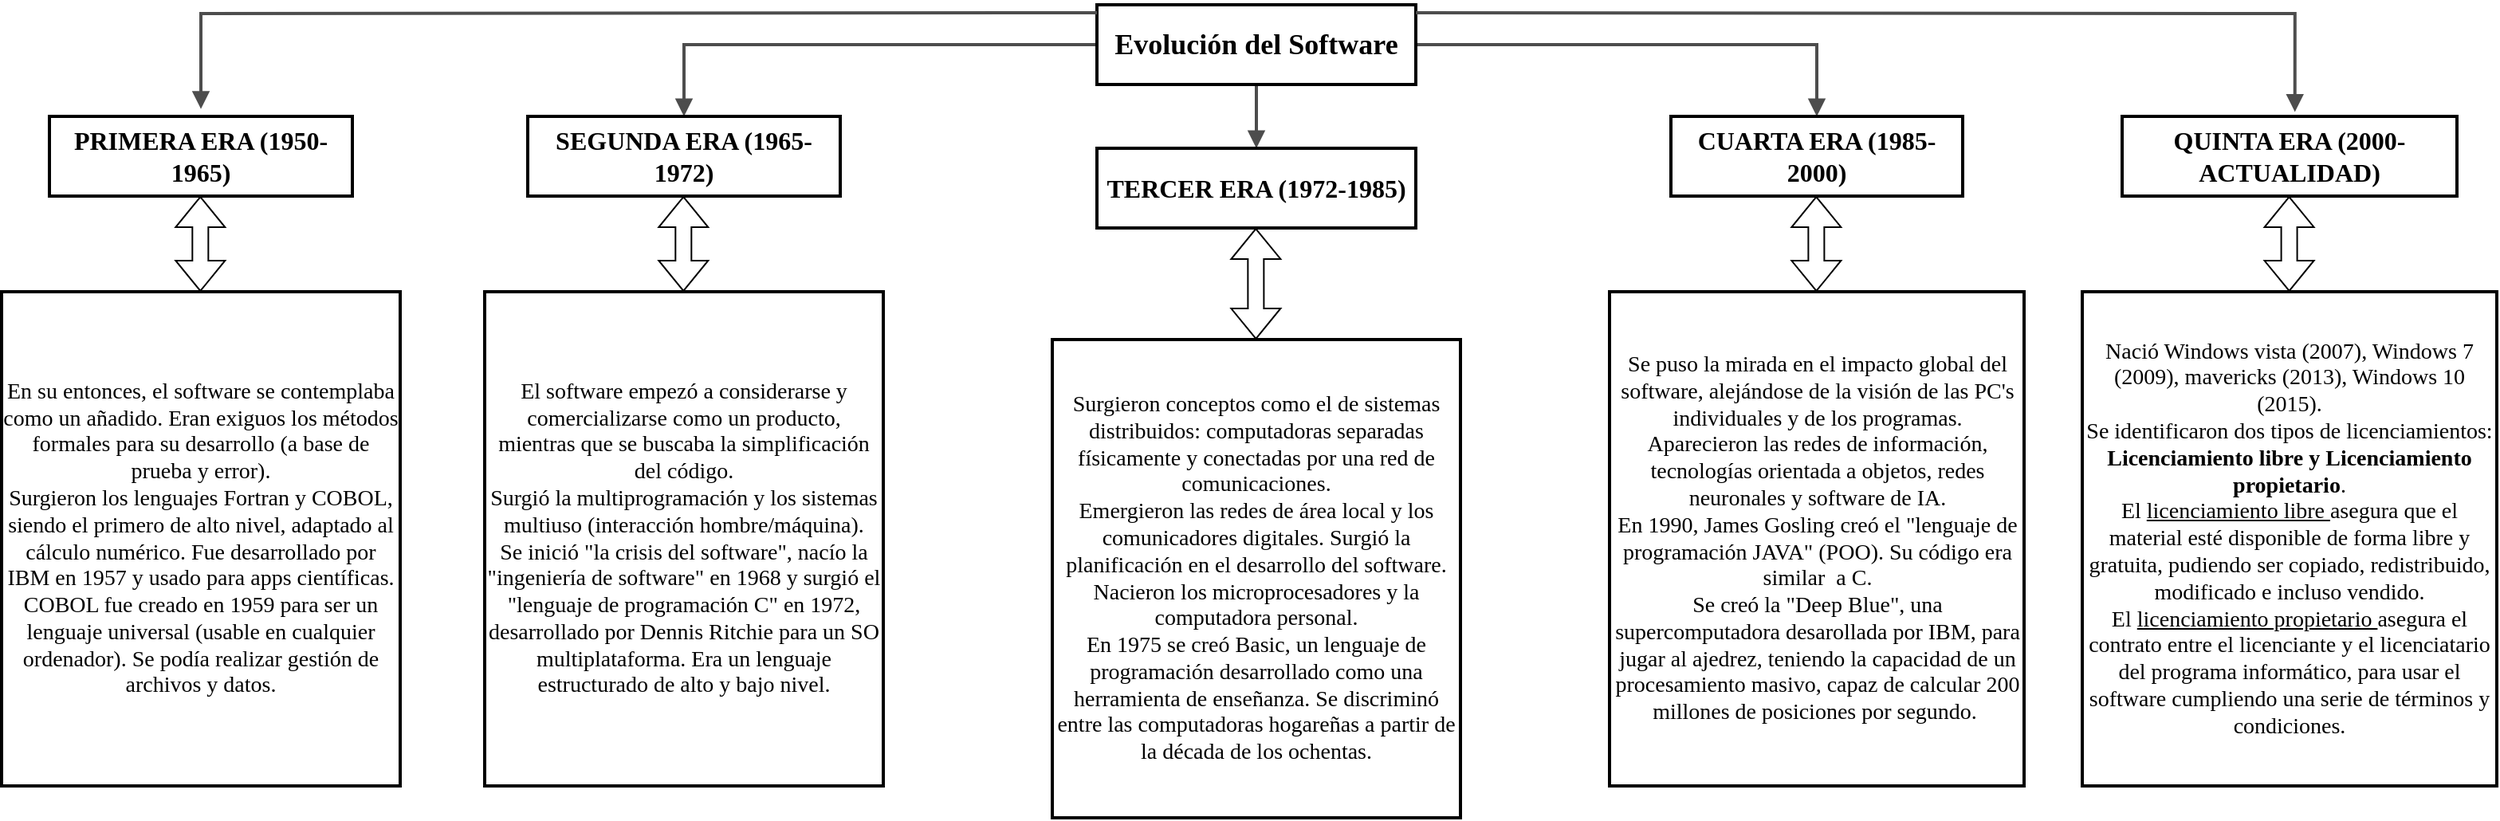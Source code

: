 <mxfile version="24.2.1" type="github">
  <diagram name="Page-1" id="19d8dcba-68ad-dc05-1034-9cf7b2a963f6">
    <mxGraphModel dx="1687" dy="934" grid="1" gridSize="10" guides="1" tooltips="1" connect="1" arrows="1" fold="1" page="1" pageScale="1" pageWidth="1100" pageHeight="850" background="none" math="0" shadow="0">
      <root>
        <mxCell id="0" />
        <mxCell id="1" parent="0" />
        <mxCell id="218ae93e1282097f-12" value="&lt;div style=&quot;font-size: 14px;&quot;&gt;&lt;font style=&quot;font-size: 14px;&quot;&gt;En su entonces, el software se contemplaba como un añadido. Eran exiguos los métodos formales para su desarrollo (a base de prueba y error). &lt;br&gt;&lt;/font&gt;&lt;/div&gt;&lt;div style=&quot;font-size: 14px;&quot;&gt;&lt;font style=&quot;font-size: 14px;&quot;&gt;Surgieron los lenguajes Fortran y COBOL, siendo el primero de alto nivel, adaptado al cálculo numérico. Fue desarrollado por IBM en 1957 y usado para apps científicas. &lt;br&gt;&lt;/font&gt;&lt;/div&gt;&lt;div style=&quot;font-size: 14px;&quot;&gt;&lt;font style=&quot;font-size: 14px;&quot;&gt;COBOL fue creado en 1959 para ser un lenguaje universal (usable en cualquier ordenador). Se podía realizar gestión de archivos y datos. &lt;/font&gt;&lt;br&gt;&lt;/div&gt;" style="whiteSpace=wrap;html=1;rounded=0;shadow=0;comic=0;strokeWidth=2;fontFamily=Verdana;align=center;fontSize=10;" parent="1" vertex="1">
          <mxGeometry x="200" y="320" width="250" height="310" as="geometry" />
        </mxCell>
        <mxCell id="218ae93e1282097f-19" value="&lt;div style=&quot;font-size: 14px;&quot;&gt;&lt;font style=&quot;font-size: 14px;&quot;&gt;El software empezó a considerarse y comercializarse como un producto, mientras que se buscaba la simplificación del código. &lt;br&gt;&lt;/font&gt;&lt;/div&gt;&lt;div style=&quot;font-size: 14px;&quot;&gt;&lt;font style=&quot;font-size: 14px;&quot;&gt;Surgió la multiprogramación y los sistemas multiuso (interacción hombre/máquina). &lt;br&gt;&lt;/font&gt;&lt;/div&gt;&lt;div style=&quot;font-size: 14px;&quot;&gt;&lt;font style=&quot;font-size: 14px;&quot;&gt;Se inició &quot;la crisis del software&quot;, nacío la &quot;ingeniería de software&quot; en 1968 y surgió el &quot;lenguaje de programación C&quot; en 1972, desarrollado por Dennis Ritchie para un SO multiplataforma. Era un lenguaje estructurado de alto y bajo nivel. &lt;/font&gt;&lt;br&gt;&lt;/div&gt;" style="whiteSpace=wrap;html=1;rounded=0;shadow=0;comic=0;strokeWidth=2;fontFamily=Verdana;align=center;fontSize=10;" parent="1" vertex="1">
          <mxGeometry x="503" y="320" width="250" height="310" as="geometry" />
        </mxCell>
        <mxCell id="218ae93e1282097f-24" value="&lt;div style=&quot;font-size: 14px;&quot;&gt;&lt;font style=&quot;font-size: 14px;&quot;&gt;Surgieron conceptos como el de sistemas distribuidos: computadoras separadas físicamente y conectadas por una red de comunicaciones. &lt;br&gt;&lt;/font&gt;&lt;/div&gt;&lt;div style=&quot;font-size: 14px;&quot;&gt;&lt;font style=&quot;font-size: 14px;&quot;&gt;Emergieron las redes de área local y los comunicadores digitales. Surgió la planificación en el desarrollo del software. &lt;br&gt;&lt;/font&gt;&lt;/div&gt;&lt;div style=&quot;font-size: 14px;&quot;&gt;&lt;font style=&quot;font-size: 14px;&quot;&gt;Nacieron los microprocesadores y la computadora personal.&lt;/font&gt;&lt;/div&gt;&lt;div style=&quot;font-size: 14px;&quot;&gt;&lt;font style=&quot;font-size: 14px;&quot;&gt;En 1975 se creó Basic, un lenguaje de programación desarrollado como una herramienta de enseñanza. Se discriminó entre las computadoras hogareñas a partir de la década de los ochentas.&lt;/font&gt;&lt;br&gt;&lt;/div&gt;" style="whiteSpace=wrap;html=1;rounded=0;shadow=0;comic=0;strokeWidth=2;fontFamily=Verdana;align=center;fontSize=10;" parent="1" vertex="1">
          <mxGeometry x="859" y="350" width="256" height="300" as="geometry" />
        </mxCell>
        <mxCell id="218ae93e1282097f-29" value="&lt;div style=&quot;font-size: 14px;&quot;&gt;&lt;font style=&quot;font-size: 14px;&quot;&gt;Se puso la mirada en el impacto global del software, alejándose de la visión de las PC&#39;s individuales y de los programas. &lt;br&gt;&lt;/font&gt;&lt;/div&gt;&lt;div style=&quot;font-size: 14px;&quot;&gt;&lt;font style=&quot;font-size: 14px;&quot;&gt;Aparecieron las redes de información, tecnologías orientada a objetos, redes neuronales y software de IA. &lt;br&gt;&lt;/font&gt;&lt;/div&gt;&lt;div style=&quot;font-size: 14px;&quot;&gt;&lt;font style=&quot;font-size: 14px;&quot;&gt;En 1990, James Gosling creó el &quot;lenguaje de programación JAVA&quot; (POO). Su código era similar&amp;nbsp; a C. &lt;br&gt;&lt;/font&gt;&lt;/div&gt;&lt;div style=&quot;font-size: 14px;&quot;&gt;&lt;font style=&quot;font-size: 14px;&quot;&gt;Se creó la &quot;Deep Blue&quot;, una supercomputadora desarollada por IBM, para jugar al ajedrez, teniendo la capacidad de un procesamiento masivo, capaz de calcular 200 millones de posiciones por segundo.&amp;nbsp; &lt;/font&gt;&lt;br&gt;&lt;/div&gt;" style="whiteSpace=wrap;html=1;rounded=0;shadow=0;comic=0;strokeWidth=2;fontFamily=Verdana;align=center;fontSize=10;" parent="1" vertex="1">
          <mxGeometry x="1208.5" y="320" width="260" height="310" as="geometry" />
        </mxCell>
        <mxCell id="218ae93e1282097f-34" value="&lt;div style=&quot;font-size: 14px;&quot;&gt;&lt;font style=&quot;font-size: 14px;&quot;&gt;Nació Windows vista (2007), Windows 7 (2009), mavericks (2013), Windows 10 (2015). &lt;br&gt;&lt;/font&gt;&lt;/div&gt;&lt;div style=&quot;font-size: 14px;&quot;&gt;&lt;font style=&quot;font-size: 14px;&quot;&gt;Se identificaron dos tipos de licenciamientos: &lt;b&gt;Licenciamiento libre y Licenciamiento propietario&lt;/b&gt;.&lt;/font&gt;&lt;/div&gt;&lt;div style=&quot;font-size: 14px;&quot;&gt;&lt;font style=&quot;font-size: 14px;&quot;&gt;El &lt;u&gt;licenciamiento libre &lt;/u&gt;asegura que el material esté disponible de forma libre y gratuita, pudiendo ser copiado, redistribuido, modificado e incluso vendido.&lt;br&gt;&lt;/font&gt;&lt;/div&gt;&lt;div style=&quot;font-size: 14px;&quot;&gt;&lt;font style=&quot;font-size: 14px;&quot;&gt;El &lt;u&gt;licenciamiento propietario &lt;/u&gt;asegura el contrato entre el licenciante y el licenciatario del programa informático, para usar el software cumpliendo una serie de términos y condiciones. &lt;/font&gt;&lt;br&gt;&lt;/div&gt;" style="whiteSpace=wrap;html=1;rounded=0;shadow=0;comic=0;strokeWidth=2;fontFamily=Verdana;align=center;fontSize=10;" parent="1" vertex="1">
          <mxGeometry x="1505" y="320" width="260" height="310" as="geometry" />
        </mxCell>
        <mxCell id="218ae93e1282097f-42" value="" style="edgeStyle=orthogonalEdgeStyle;rounded=0;html=1;labelBackgroundColor=none;endArrow=block;endFill=1;strokeColor=#4D4D4D;strokeWidth=2;fontFamily=Verdana;fontSize=12;fontStyle=1" parent="1" source="6257edae8c83ed4a-1" target="6257edae8c83ed4a-12" edge="1">
          <mxGeometry relative="1" as="geometry" />
        </mxCell>
        <mxCell id="218ae93e1282097f-43" value="" style="edgeStyle=orthogonalEdgeStyle;rounded=0;html=1;labelBackgroundColor=none;endArrow=block;endFill=1;strokeColor=#4D4D4D;strokeWidth=2;fontFamily=Verdana;fontSize=12;fontStyle=1" parent="1" source="6257edae8c83ed4a-1" target="6257edae8c83ed4a-9" edge="1">
          <mxGeometry relative="1" as="geometry" />
        </mxCell>
        <mxCell id="218ae93e1282097f-44" value="" style="edgeStyle=orthogonalEdgeStyle;rounded=0;html=1;labelBackgroundColor=none;endArrow=block;endFill=1;strokeColor=#4D4D4D;strokeWidth=2;fontFamily=Verdana;fontSize=12;fontStyle=1" parent="1" source="6257edae8c83ed4a-1" target="218ae93e1282097f-2" edge="1">
          <mxGeometry relative="1" as="geometry" />
        </mxCell>
        <mxCell id="218ae93e1282097f-8" value="&lt;font style=&quot;font-size: 16px;&quot;&gt;&lt;span&gt;PRIMERA ERA (1950-1965)&lt;/span&gt;&lt;font style=&quot;font-size: 16px;&quot;&gt;&lt;font style=&quot;font-size: 16px;&quot;&gt;&lt;span&gt;&lt;br&gt;&lt;/span&gt;&lt;/font&gt;&lt;/font&gt;&lt;/font&gt;" style="whiteSpace=wrap;html=1;rounded=0;shadow=0;comic=0;strokeWidth=2;fontFamily=Verdana;align=center;fontSize=12;fontStyle=1" parent="1" vertex="1">
          <mxGeometry x="230" y="210" width="190" height="50" as="geometry" />
        </mxCell>
        <mxCell id="6257edae8c83ed4a-9" value="&lt;font style=&quot;font-size: 16px;&quot;&gt;SEGUNDA ERA (1965-1972)&lt;/font&gt;" style="whiteSpace=wrap;html=1;rounded=0;shadow=0;comic=0;strokeWidth=2;fontFamily=Verdana;align=center;fontSize=12;fontStyle=1" parent="1" vertex="1">
          <mxGeometry x="530" y="210" width="196" height="50" as="geometry" />
        </mxCell>
        <mxCell id="6257edae8c83ed4a-12" value="&lt;font style=&quot;font-size: 16px;&quot;&gt;TERCER ERA (1972-1985)&lt;/font&gt;" style="whiteSpace=wrap;html=1;rounded=0;shadow=0;comic=0;strokeWidth=2;fontFamily=Verdana;align=center;fontSize=12;fontStyle=1" parent="1" vertex="1">
          <mxGeometry x="887" y="230" width="200" height="50" as="geometry" />
        </mxCell>
        <mxCell id="6257edae8c83ed4a-1" value="&lt;font style=&quot;font-size: 18px;&quot;&gt;Evolución del Software&lt;/font&gt;" style="whiteSpace=wrap;html=1;rounded=0;shadow=0;comic=0;strokeWidth=2;fontFamily=Verdana;align=center;fontSize=12;fontStyle=1" parent="1" vertex="1">
          <mxGeometry x="887" y="140" width="200" height="50" as="geometry" />
        </mxCell>
        <mxCell id="218ae93e1282097f-2" value="&lt;font style=&quot;font-size: 16px;&quot;&gt;CUARTA ERA (1985-2000)&lt;/font&gt;" style="whiteSpace=wrap;html=1;rounded=0;shadow=0;comic=0;strokeWidth=2;fontFamily=Verdana;align=center;fontSize=12;fontStyle=1" parent="1" vertex="1">
          <mxGeometry x="1247" y="210" width="183" height="50" as="geometry" />
        </mxCell>
        <mxCell id="218ae93e1282097f-5" value="&lt;font style=&quot;font-size: 16px;&quot;&gt;QUINTA ERA (2000-ACTUALIDAD)&lt;/font&gt;" style="whiteSpace=wrap;html=1;rounded=0;shadow=0;comic=0;strokeWidth=2;fontFamily=Verdana;align=center;fontSize=12;fontStyle=1" parent="1" vertex="1">
          <mxGeometry x="1530" y="210" width="210" height="50" as="geometry" />
        </mxCell>
        <mxCell id="t8St4Xd5v0Veh4R4EMN--4" value="" style="edgeStyle=orthogonalEdgeStyle;rounded=0;html=1;labelBackgroundColor=none;endArrow=block;endFill=1;strokeColor=#4D4D4D;strokeWidth=2;fontFamily=Verdana;fontSize=12;fontStyle=1;entryX=0.516;entryY=-0.056;entryDx=0;entryDy=0;entryPerimeter=0;" edge="1" parent="1" target="218ae93e1282097f-5">
          <mxGeometry relative="1" as="geometry">
            <mxPoint x="1087" y="145" as="sourcePoint" />
            <mxPoint x="1635" y="210" as="targetPoint" />
          </mxGeometry>
        </mxCell>
        <mxCell id="t8St4Xd5v0Veh4R4EMN--5" value="" style="edgeStyle=orthogonalEdgeStyle;rounded=0;html=1;labelBackgroundColor=none;endArrow=block;endFill=1;strokeColor=#4D4D4D;strokeWidth=2;fontFamily=Verdana;fontSize=12;fontStyle=1;entryX=0.5;entryY=-0.093;entryDx=0;entryDy=0;entryPerimeter=0;" edge="1" parent="1" target="218ae93e1282097f-8">
          <mxGeometry relative="1" as="geometry">
            <mxPoint x="887" y="145" as="sourcePoint" />
            <mxPoint x="580" y="180" as="targetPoint" />
          </mxGeometry>
        </mxCell>
        <mxCell id="t8St4Xd5v0Veh4R4EMN--14" value="" style="shape=flexArrow;endArrow=classic;startArrow=classic;html=1;rounded=0;" edge="1" parent="1">
          <mxGeometry width="100" height="100" relative="1" as="geometry">
            <mxPoint x="324.66" y="320" as="sourcePoint" />
            <mxPoint x="324.66" y="260" as="targetPoint" />
          </mxGeometry>
        </mxCell>
        <mxCell id="t8St4Xd5v0Veh4R4EMN--15" value="" style="shape=flexArrow;endArrow=classic;startArrow=classic;html=1;rounded=0;" edge="1" parent="1">
          <mxGeometry width="100" height="100" relative="1" as="geometry">
            <mxPoint x="627.66" y="320" as="sourcePoint" />
            <mxPoint x="627.66" y="260" as="targetPoint" />
          </mxGeometry>
        </mxCell>
        <mxCell id="t8St4Xd5v0Veh4R4EMN--16" value="" style="shape=flexArrow;endArrow=classic;startArrow=classic;html=1;rounded=0;entryX=0.498;entryY=1;entryDx=0;entryDy=0;entryPerimeter=0;" edge="1" parent="1">
          <mxGeometry width="100" height="100" relative="1" as="geometry">
            <mxPoint x="986.72" y="350" as="sourcePoint" />
            <mxPoint x="986.66" y="280" as="targetPoint" />
          </mxGeometry>
        </mxCell>
        <mxCell id="t8St4Xd5v0Veh4R4EMN--17" value="" style="shape=flexArrow;endArrow=classic;startArrow=classic;html=1;rounded=0;" edge="1" parent="1">
          <mxGeometry width="100" height="100" relative="1" as="geometry">
            <mxPoint x="1338.22" y="320" as="sourcePoint" />
            <mxPoint x="1338.16" y="260" as="targetPoint" />
          </mxGeometry>
        </mxCell>
        <mxCell id="t8St4Xd5v0Veh4R4EMN--18" value="" style="shape=flexArrow;endArrow=classic;startArrow=classic;html=1;rounded=0;" edge="1" parent="1">
          <mxGeometry width="100" height="100" relative="1" as="geometry">
            <mxPoint x="1634.82" y="320" as="sourcePoint" />
            <mxPoint x="1634.76" y="260" as="targetPoint" />
          </mxGeometry>
        </mxCell>
      </root>
    </mxGraphModel>
  </diagram>
</mxfile>

